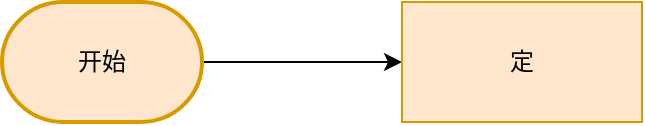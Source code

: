 <mxfile version="24.0.0" type="github">
  <diagram name="第 1 页" id="j_ONUzOjfbADe_rTAfuy">
    <mxGraphModel dx="1259" dy="654" grid="1" gridSize="10" guides="1" tooltips="1" connect="1" arrows="1" fold="1" page="1" pageScale="1" pageWidth="1654" pageHeight="2336" math="0" shadow="0">
      <root>
        <mxCell id="0" />
        <mxCell id="1" parent="0" />
        <mxCell id="KCgLGapGi5pD2-B83yUF-8" value="" style="edgeStyle=orthogonalEdgeStyle;rounded=0;orthogonalLoop=1;jettySize=auto;html=1;" parent="1" source="KCgLGapGi5pD2-B83yUF-2" edge="1">
          <mxGeometry relative="1" as="geometry">
            <mxPoint x="340" y="250" as="targetPoint" />
          </mxGeometry>
        </mxCell>
        <mxCell id="KCgLGapGi5pD2-B83yUF-2" value="开始" style="strokeWidth=2;html=1;shape=mxgraph.flowchart.terminator;whiteSpace=wrap;fillColor=#ffe6cc;strokeColor=#d79b00;" parent="1" vertex="1">
          <mxGeometry x="140" y="220" width="100" height="60" as="geometry" />
        </mxCell>
        <mxCell id="v24d89Fmb3bjl0l3Hbjc-1" value="定" style="rounded=0;whiteSpace=wrap;html=1;fillColor=#ffe6cc;strokeColor=#d79b00;" vertex="1" parent="1">
          <mxGeometry x="340" y="220" width="120" height="60" as="geometry" />
        </mxCell>
      </root>
    </mxGraphModel>
  </diagram>
</mxfile>

